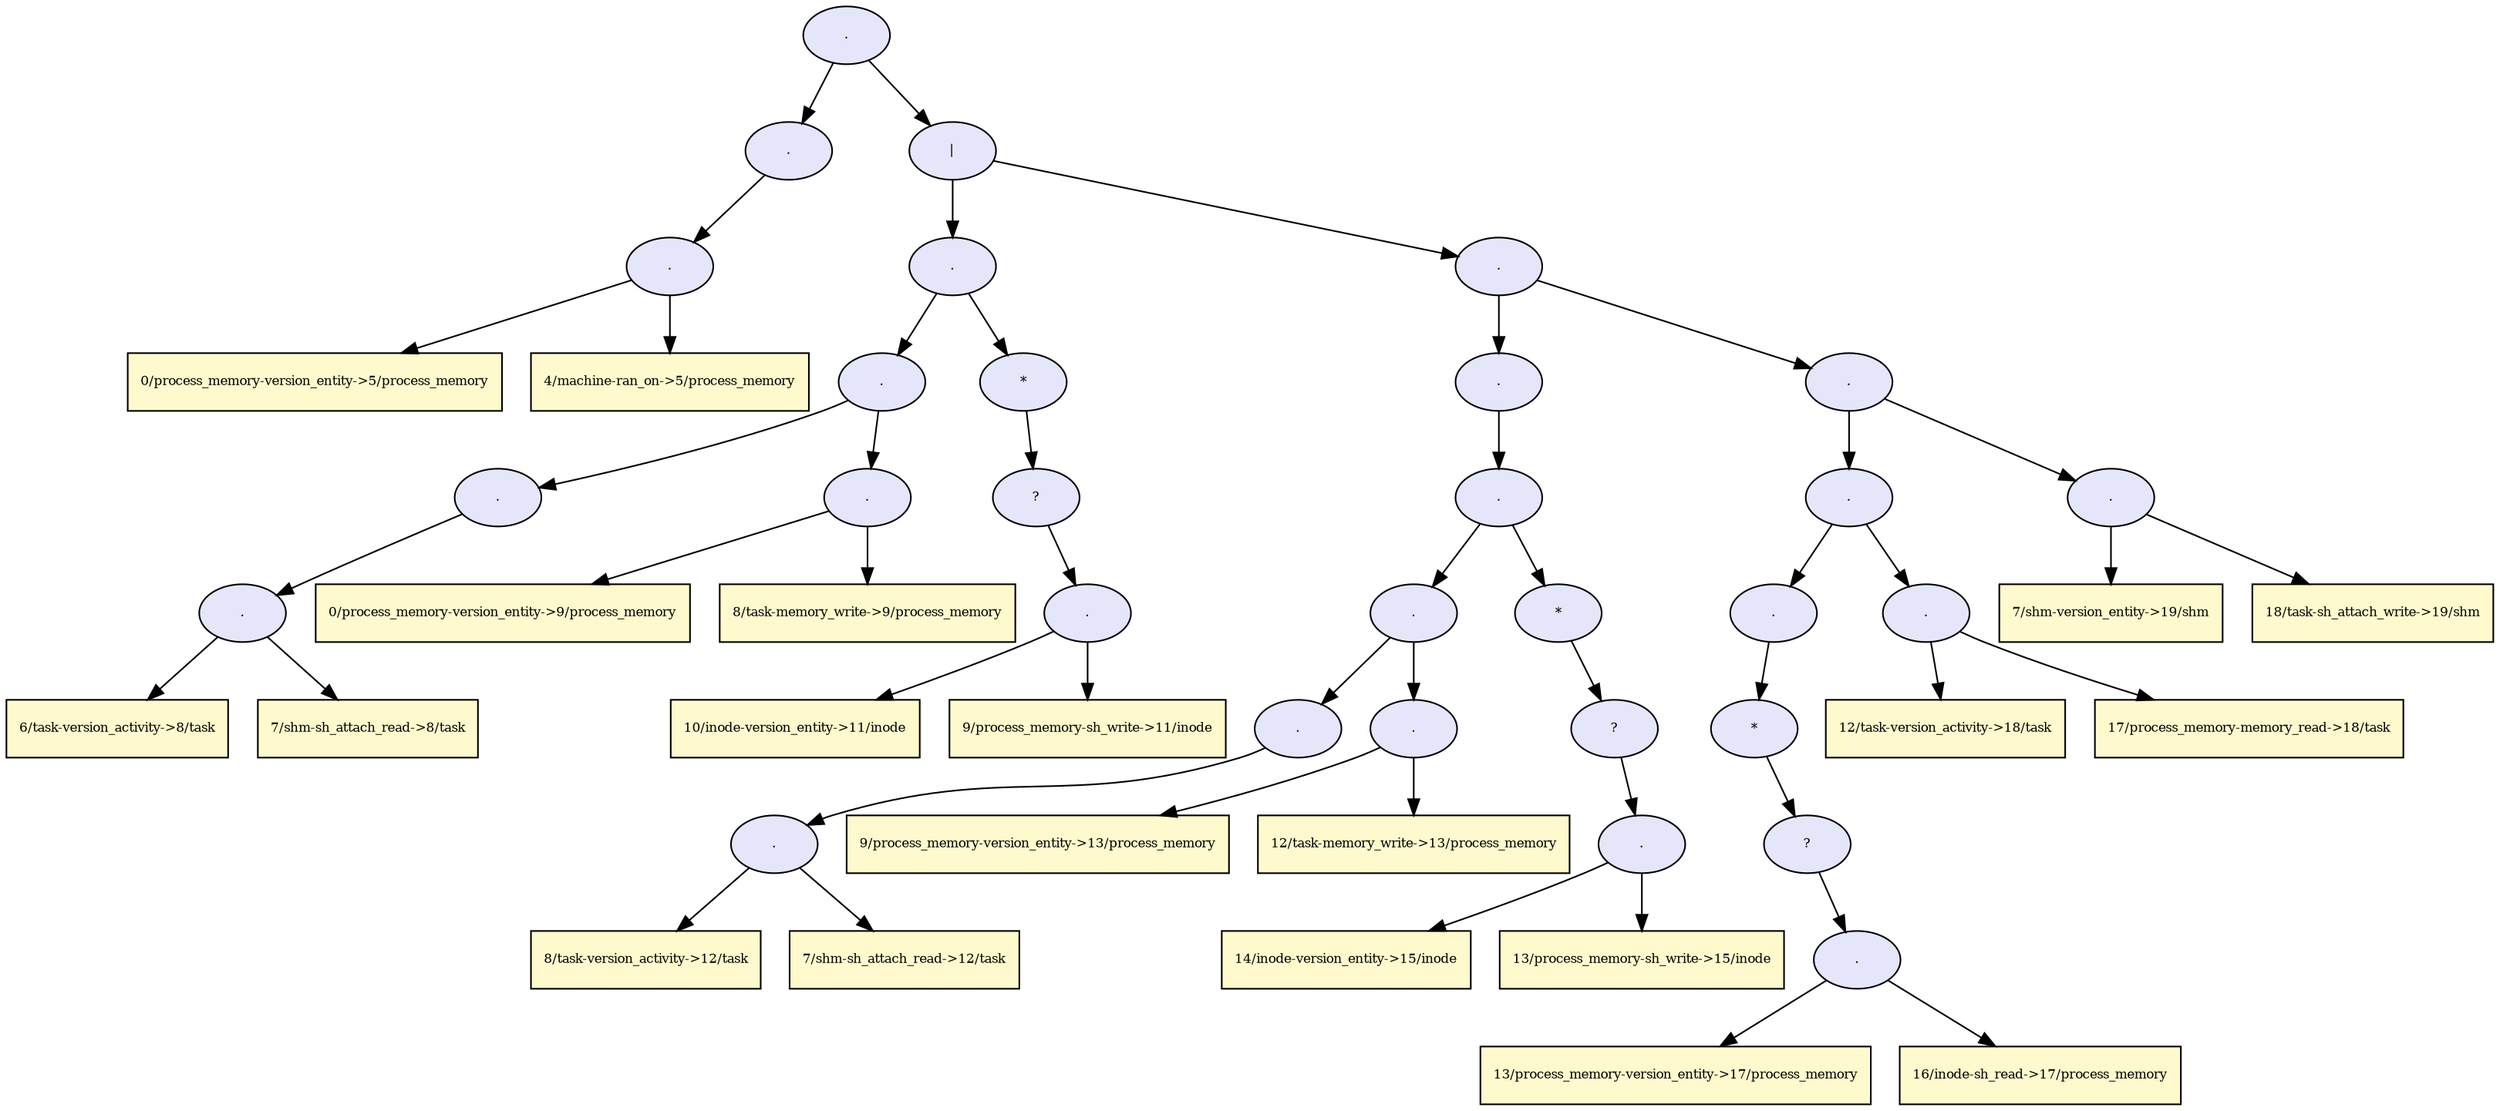 digraph RGL__DirectedAdjacencyGraph {52[fontsize = 8,label = ".",shape = ellipse, fillcolor="#e6e6fa", style = filled]

52 -> 6[fontsize = 8, color="#000000"]

6[fontsize = 8,label = ".",shape = ellipse, fillcolor="#e6e6fa", style = filled]

6 -> 5[fontsize = 8, color="#000000"]

5[fontsize = 8,label = ".",shape = ellipse, fillcolor="#e6e6fa", style = filled]

5 -> 3[fontsize = 8, color="#000000"]

3[fontsize = 8,label = "0/process_memory-version_entity->5/process_memory",shape = rectangle, fillcolor="#fffacd", style = filled]

5 -> 4[fontsize = 8, color="#000000"]

4[fontsize = 8,label = "4/machine-ran_on->5/process_memory",shape = rectangle, fillcolor="#fffacd", style = filled]

52 -> 51[fontsize = 8, color="#000000"]

51[fontsize = 8,label = "|",shape = ellipse, fillcolor="#e6e6fa", style = filled]

51 -> 20[fontsize = 8, color="#000000"]

20[fontsize = 8,label = ".",shape = ellipse, fillcolor="#e6e6fa", style = filled]

20 -> 14[fontsize = 8, color="#000000"]

14[fontsize = 8,label = ".",shape = ellipse, fillcolor="#e6e6fa", style = filled]

14 -> 10[fontsize = 8, color="#000000"]

10[fontsize = 8,label = ".",shape = ellipse, fillcolor="#e6e6fa", style = filled]

10 -> 9[fontsize = 8, color="#000000"]

9[fontsize = 8,label = ".",shape = ellipse, fillcolor="#e6e6fa", style = filled]

9 -> 7[fontsize = 8, color="#000000"]

7[fontsize = 8,label = "6/task-version_activity->8/task",shape = rectangle, fillcolor="#fffacd", style = filled]

9 -> 8[fontsize = 8, color="#000000"]

8[fontsize = 8,label = "7/shm-sh_attach_read->8/task",shape = rectangle, fillcolor="#fffacd", style = filled]

14 -> 13[fontsize = 8, color="#000000"]

13[fontsize = 8,label = ".",shape = ellipse, fillcolor="#e6e6fa", style = filled]

13 -> 11[fontsize = 8, color="#000000"]

11[fontsize = 8,label = "0/process_memory-version_entity->9/process_memory",shape = rectangle, fillcolor="#fffacd", style = filled]

13 -> 12[fontsize = 8, color="#000000"]

12[fontsize = 8,label = "8/task-memory_write->9/process_memory",shape = rectangle, fillcolor="#fffacd", style = filled]

20 -> 19[fontsize = 8, color="#000000"]

19[fontsize = 8,label = "*",shape = ellipse, fillcolor="#e6e6fa", style = filled]

19 -> 18[fontsize = 8, color="#000000"]

18[fontsize = 8,label = "?",shape = ellipse, fillcolor="#e6e6fa", style = filled]

18 -> 17[fontsize = 8, color="#000000"]

17[fontsize = 8,label = ".",shape = ellipse, fillcolor="#e6e6fa", style = filled]

17 -> 15[fontsize = 8, color="#000000"]

15[fontsize = 8,label = "10/inode-version_entity->11/inode",shape = rectangle, fillcolor="#fffacd", style = filled]

17 -> 16[fontsize = 8, color="#000000"]

16[fontsize = 8,label = "9/process_memory-sh_write->11/inode",shape = rectangle, fillcolor="#fffacd", style = filled]

51 -> 50[fontsize = 8, color="#000000"]

50[fontsize = 8,label = ".",shape = ellipse, fillcolor="#e6e6fa", style = filled]

50 -> 35[fontsize = 8, color="#000000"]

35[fontsize = 8,label = ".",shape = ellipse, fillcolor="#e6e6fa", style = filled]

35 -> 34[fontsize = 8, color="#000000"]

34[fontsize = 8,label = ".",shape = ellipse, fillcolor="#e6e6fa", style = filled]

34 -> 28[fontsize = 8, color="#000000"]

28[fontsize = 8,label = ".",shape = ellipse, fillcolor="#e6e6fa", style = filled]

28 -> 24[fontsize = 8, color="#000000"]

24[fontsize = 8,label = ".",shape = ellipse, fillcolor="#e6e6fa", style = filled]

24 -> 23[fontsize = 8, color="#000000"]

23[fontsize = 8,label = ".",shape = ellipse, fillcolor="#e6e6fa", style = filled]

23 -> 21[fontsize = 8, color="#000000"]

21[fontsize = 8,label = "8/task-version_activity->12/task",shape = rectangle, fillcolor="#fffacd", style = filled]

23 -> 22[fontsize = 8, color="#000000"]

22[fontsize = 8,label = "7/shm-sh_attach_read->12/task",shape = rectangle, fillcolor="#fffacd", style = filled]

28 -> 27[fontsize = 8, color="#000000"]

27[fontsize = 8,label = ".",shape = ellipse, fillcolor="#e6e6fa", style = filled]

27 -> 25[fontsize = 8, color="#000000"]

25[fontsize = 8,label = "9/process_memory-version_entity->13/process_memory",shape = rectangle, fillcolor="#fffacd", style = filled]

27 -> 26[fontsize = 8, color="#000000"]

26[fontsize = 8,label = "12/task-memory_write->13/process_memory",shape = rectangle, fillcolor="#fffacd", style = filled]

34 -> 33[fontsize = 8, color="#000000"]

33[fontsize = 8,label = "*",shape = ellipse, fillcolor="#e6e6fa", style = filled]

33 -> 32[fontsize = 8, color="#000000"]

32[fontsize = 8,label = "?",shape = ellipse, fillcolor="#e6e6fa", style = filled]

32 -> 31[fontsize = 8, color="#000000"]

31[fontsize = 8,label = ".",shape = ellipse, fillcolor="#e6e6fa", style = filled]

31 -> 29[fontsize = 8, color="#000000"]

29[fontsize = 8,label = "14/inode-version_entity->15/inode",shape = rectangle, fillcolor="#fffacd", style = filled]

31 -> 30[fontsize = 8, color="#000000"]

30[fontsize = 8,label = "13/process_memory-sh_write->15/inode",shape = rectangle, fillcolor="#fffacd", style = filled]

50 -> 49[fontsize = 8, color="#000000"]

49[fontsize = 8,label = ".",shape = ellipse, fillcolor="#e6e6fa", style = filled]

49 -> 45[fontsize = 8, color="#000000"]

45[fontsize = 8,label = ".",shape = ellipse, fillcolor="#e6e6fa", style = filled]

45 -> 41[fontsize = 8, color="#000000"]

41[fontsize = 8,label = ".",shape = ellipse, fillcolor="#e6e6fa", style = filled]

41 -> 40[fontsize = 8, color="#000000"]

40[fontsize = 8,label = "*",shape = ellipse, fillcolor="#e6e6fa", style = filled]

40 -> 39[fontsize = 8, color="#000000"]

39[fontsize = 8,label = "?",shape = ellipse, fillcolor="#e6e6fa", style = filled]

39 -> 38[fontsize = 8, color="#000000"]

38[fontsize = 8,label = ".",shape = ellipse, fillcolor="#e6e6fa", style = filled]

38 -> 36[fontsize = 8, color="#000000"]

36[fontsize = 8,label = "13/process_memory-version_entity->17/process_memory",shape = rectangle, fillcolor="#fffacd", style = filled]

38 -> 37[fontsize = 8, color="#000000"]

37[fontsize = 8,label = "16/inode-sh_read->17/process_memory",shape = rectangle, fillcolor="#fffacd", style = filled]

45 -> 44[fontsize = 8, color="#000000"]

44[fontsize = 8,label = ".",shape = ellipse, fillcolor="#e6e6fa", style = filled]

44 -> 42[fontsize = 8, color="#000000"]

42[fontsize = 8,label = "12/task-version_activity->18/task",shape = rectangle, fillcolor="#fffacd", style = filled]

44 -> 43[fontsize = 8, color="#000000"]

43[fontsize = 8,label = "17/process_memory-memory_read->18/task",shape = rectangle, fillcolor="#fffacd", style = filled]

49 -> 48[fontsize = 8, color="#000000"]

48[fontsize = 8,label = ".",shape = ellipse, fillcolor="#e6e6fa", style = filled]

48 -> 46[fontsize = 8, color="#000000"]

46[fontsize = 8,label = "7/shm-version_entity->19/shm",shape = rectangle, fillcolor="#fffacd", style = filled]

48 -> 47[fontsize = 8, color="#000000"]

47[fontsize = 8,label = "18/task-sh_attach_write->19/shm",shape = rectangle, fillcolor="#fffacd", style = filled]

}